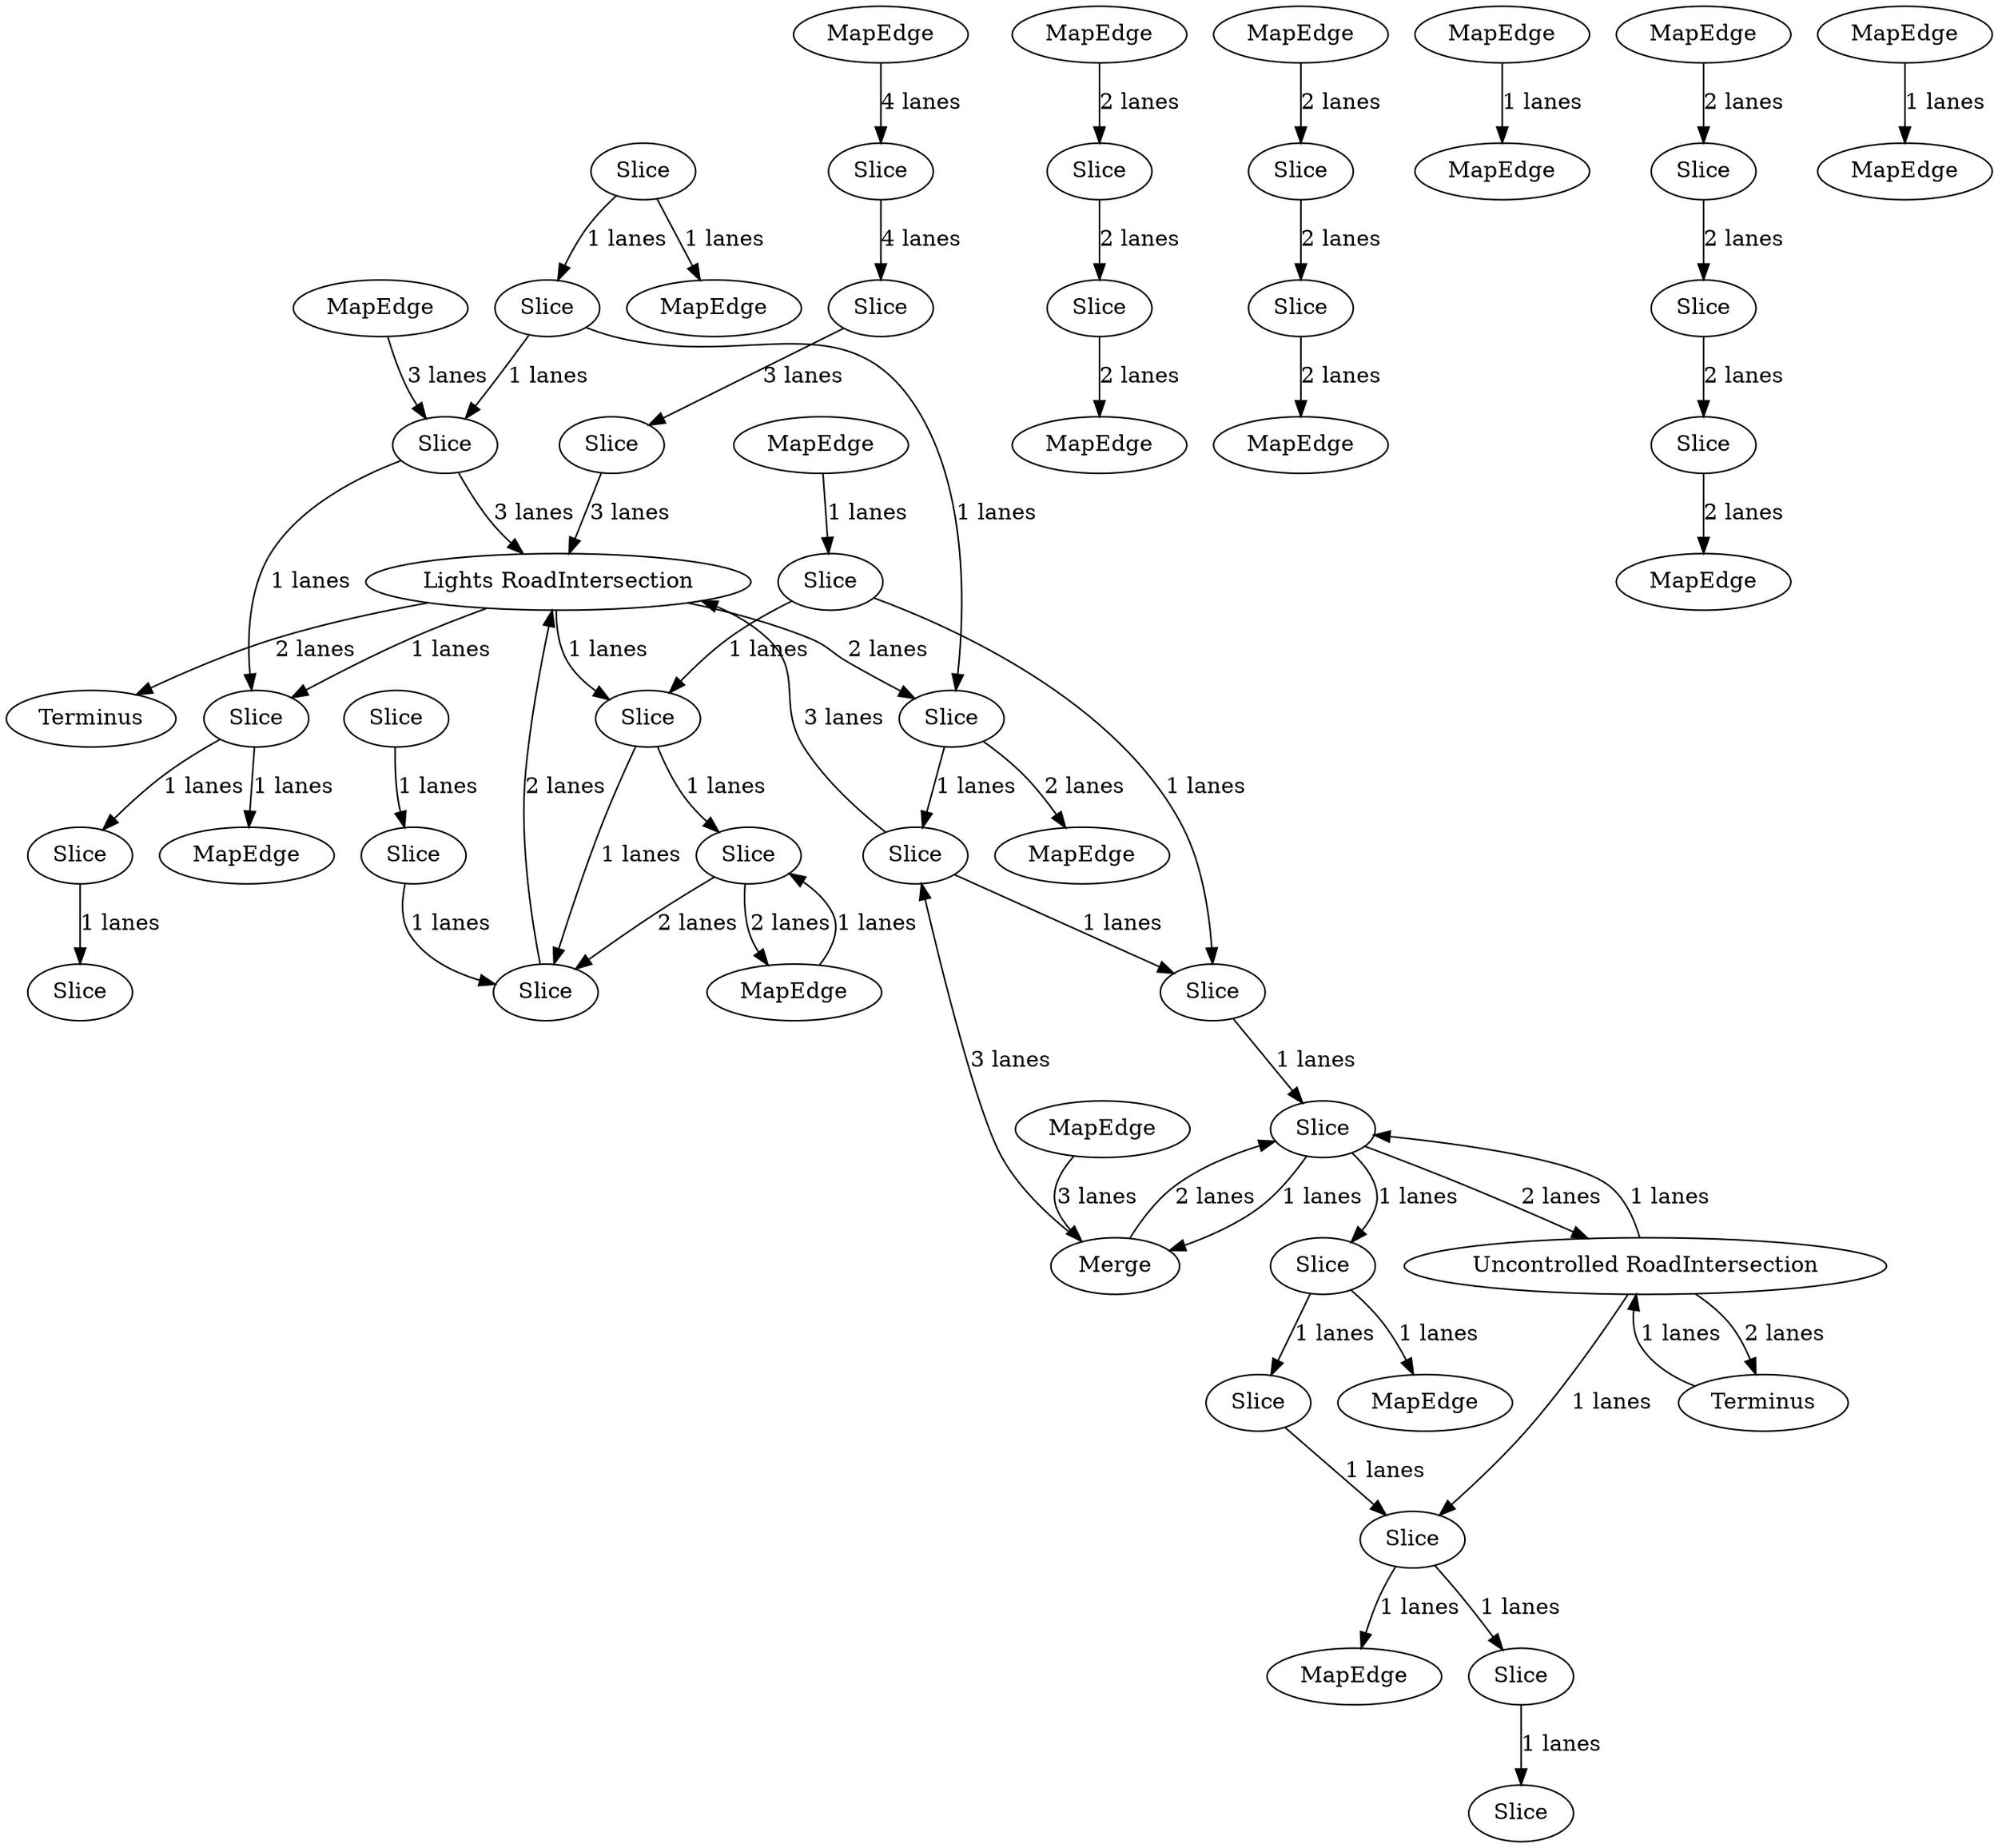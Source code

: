 digraph {
    0 [ label = "MapEdge" ]
    1 [ label = "MapEdge" ]
    2 [ label = "Slice" ]
    3 [ label = "Terminus" ]
    4 [ label = "Uncontrolled RoadIntersection" ]
    5 [ label = "MapEdge" ]
    6 [ label = "Merge" ]
    7 [ label = "Terminus" ]
    8 [ label = "MapEdge" ]
    9 [ label = "Slice" ]
    10 [ label = "MapEdge" ]
    11 [ label = "Slice" ]
    12 [ label = "MapEdge" ]
    13 [ label = "Lights RoadIntersection" ]
    14 [ label = "MapEdge" ]
    15 [ label = "MapEdge" ]
    16 [ label = "MapEdge" ]
    17 [ label = "Slice" ]
    18 [ label = "MapEdge" ]
    19 [ label = "Slice" ]
    20 [ label = "Slice" ]
    21 [ label = "Slice" ]
    22 [ label = "Slice" ]
    23 [ label = "MapEdge" ]
    24 [ label = "Slice" ]
    25 [ label = "MapEdge" ]
    26 [ label = "Slice" ]
    27 [ label = "Slice" ]
    28 [ label = "MapEdge" ]
    29 [ label = "Slice" ]
    30 [ label = "Slice" ]
    31 [ label = "Slice" ]
    32 [ label = "Slice" ]
    33 [ label = "MapEdge" ]
    34 [ label = "MapEdge" ]
    35 [ label = "MapEdge" ]
    36 [ label = "MapEdge" ]
    37 [ label = "Slice" ]
    38 [ label = "Slice" ]
    39 [ label = "Slice" ]
    40 [ label = "Slice" ]
    41 [ label = "Slice" ]
    42 [ label = "Slice" ]
    43 [ label = "MapEdge" ]
    44 [ label = "Slice" ]
    45 [ label = "Slice" ]
    46 [ label = "MapEdge" ]
    47 [ label = "MapEdge" ]
    48 [ label = "Slice" ]
    49 [ label = "Slice" ]
    50 [ label = "Slice" ]
    51 [ label = "Slice" ]
    52 [ label = "Slice" ]
    53 [ label = "Slice" ]
    54 [ label = "Slice" ]
    55 [ label = "Slice" ]
    1 -> 2 [ label = "2 lanes" ]
    13 -> 3 [ label = "2 lanes" ]
    4 -> 31 [ label = "1 lanes" ]
    31 -> 5 [ label = "1 lanes" ]
    6 -> 27 [ label = "2 lanes" ]
    27 -> 6 [ label = "1 lanes" ]
    27 -> 4 [ label = "2 lanes" ]
    4 -> 27 [ label = "1 lanes" ]
    4 -> 7 [ label = "2 lanes" ]
    7 -> 4 [ label = "1 lanes" ]
    8 -> 9 [ label = "2 lanes" ]
    50 -> 27 [ label = "1 lanes" ]
    53 -> 50 [ label = "1 lanes" ]
    10 -> 53 [ label = "1 lanes" ]
    11 -> 12 [ label = "2 lanes" ]
    12 -> 11 [ label = "1 lanes" ]
    14 -> 6 [ label = "3 lanes" ]
    6 -> 48 [ label = "3 lanes" ]
    48 -> 13 [ label = "3 lanes" ]
    13 -> 49 [ label = "2 lanes" ]
    49 -> 33 [ label = "2 lanes" ]
    16 -> 15 [ label = "1 lanes" ]
    17 -> 18 [ label = "2 lanes" ]
    11 -> 51 [ label = "2 lanes" ]
    51 -> 13 [ label = "2 lanes" ]
    19 -> 17 [ label = "2 lanes" ]
    2 -> 20 [ label = "2 lanes" ]
    21 -> 22 [ label = "3 lanes" ]
    23 -> 24 [ label = "4 lanes" ]
    24 -> 21 [ label = "4 lanes" ]
    13 -> 39 [ label = "1 lanes" ]
    39 -> 25 [ label = "1 lanes" ]
    0 -> 40 [ label = "3 lanes" ]
    40 -> 13 [ label = "3 lanes" ]
    27 -> 26 [ label = "1 lanes" ]
    26 -> 28 [ label = "1 lanes" ]
    26 -> 29 [ label = "1 lanes" ]
    31 -> 30 [ label = "1 lanes" ]
    29 -> 31 [ label = "1 lanes" ]
    30 -> 32 [ label = "1 lanes" ]
    20 -> 34 [ label = "2 lanes" ]
    36 -> 35 [ label = "1 lanes" ]
    38 -> 37 [ label = "1 lanes" ]
    40 -> 39 [ label = "1 lanes" ]
    41 -> 40 [ label = "1 lanes" ]
    42 -> 41 [ label = "1 lanes" ]
    43 -> 44 [ label = "2 lanes" ]
    44 -> 19 [ label = "2 lanes" ]
    45 -> 46 [ label = "2 lanes" ]
    9 -> 45 [ label = "2 lanes" ]
    13 -> 52 [ label = "1 lanes" ]
    52 -> 11 [ label = "1 lanes" ]
    42 -> 47 [ label = "1 lanes" ]
    49 -> 48 [ label = "1 lanes" ]
    41 -> 49 [ label = "1 lanes" ]
    48 -> 50 [ label = "1 lanes" ]
    52 -> 51 [ label = "1 lanes" ]
    53 -> 52 [ label = "1 lanes" ]
    37 -> 51 [ label = "1 lanes" ]
    55 -> 54 [ label = "1 lanes" ]
    39 -> 55 [ label = "1 lanes" ]
    22 -> 13 [ label = "3 lanes" ]
}
